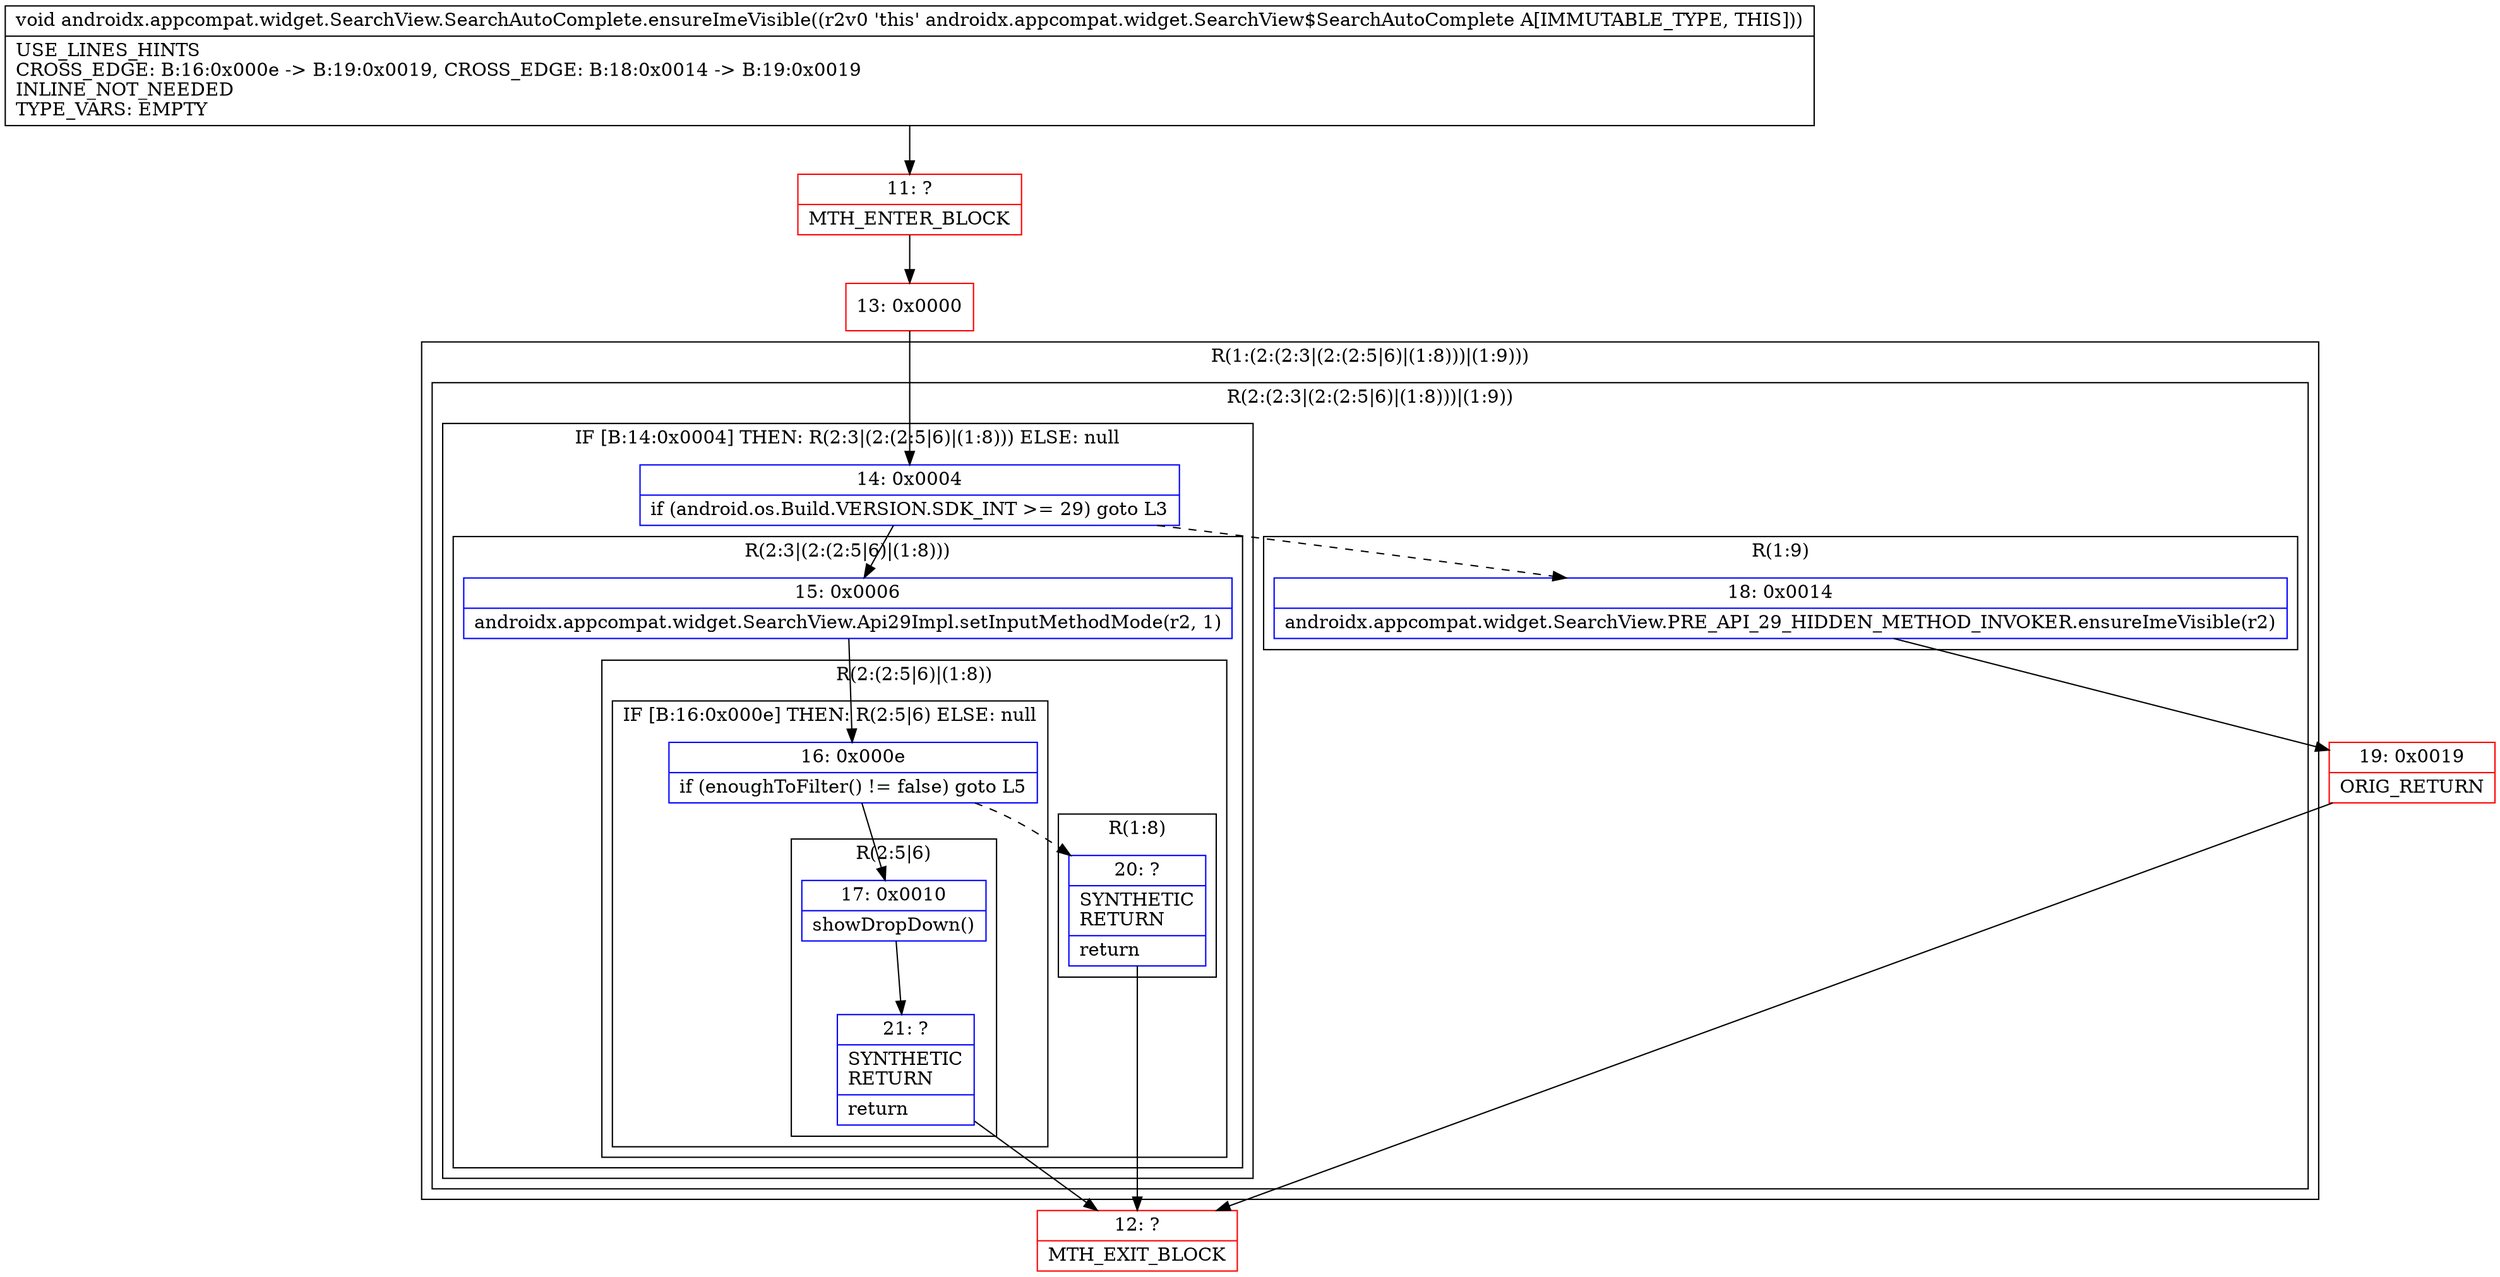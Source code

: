 digraph "CFG forandroidx.appcompat.widget.SearchView.SearchAutoComplete.ensureImeVisible()V" {
subgraph cluster_Region_2046759852 {
label = "R(1:(2:(2:3|(2:(2:5|6)|(1:8)))|(1:9)))";
node [shape=record,color=blue];
subgraph cluster_Region_61259747 {
label = "R(2:(2:3|(2:(2:5|6)|(1:8)))|(1:9))";
node [shape=record,color=blue];
subgraph cluster_IfRegion_1794094784 {
label = "IF [B:14:0x0004] THEN: R(2:3|(2:(2:5|6)|(1:8))) ELSE: null";
node [shape=record,color=blue];
Node_14 [shape=record,label="{14\:\ 0x0004|if (android.os.Build.VERSION.SDK_INT \>= 29) goto L3\l}"];
subgraph cluster_Region_765322959 {
label = "R(2:3|(2:(2:5|6)|(1:8)))";
node [shape=record,color=blue];
Node_15 [shape=record,label="{15\:\ 0x0006|androidx.appcompat.widget.SearchView.Api29Impl.setInputMethodMode(r2, 1)\l}"];
subgraph cluster_Region_754905763 {
label = "R(2:(2:5|6)|(1:8))";
node [shape=record,color=blue];
subgraph cluster_IfRegion_445712760 {
label = "IF [B:16:0x000e] THEN: R(2:5|6) ELSE: null";
node [shape=record,color=blue];
Node_16 [shape=record,label="{16\:\ 0x000e|if (enoughToFilter() != false) goto L5\l}"];
subgraph cluster_Region_224388444 {
label = "R(2:5|6)";
node [shape=record,color=blue];
Node_17 [shape=record,label="{17\:\ 0x0010|showDropDown()\l}"];
Node_21 [shape=record,label="{21\:\ ?|SYNTHETIC\lRETURN\l|return\l}"];
}
}
subgraph cluster_Region_1328988582 {
label = "R(1:8)";
node [shape=record,color=blue];
Node_20 [shape=record,label="{20\:\ ?|SYNTHETIC\lRETURN\l|return\l}"];
}
}
}
}
subgraph cluster_Region_344344841 {
label = "R(1:9)";
node [shape=record,color=blue];
Node_18 [shape=record,label="{18\:\ 0x0014|androidx.appcompat.widget.SearchView.PRE_API_29_HIDDEN_METHOD_INVOKER.ensureImeVisible(r2)\l}"];
}
}
}
Node_11 [shape=record,color=red,label="{11\:\ ?|MTH_ENTER_BLOCK\l}"];
Node_13 [shape=record,color=red,label="{13\:\ 0x0000}"];
Node_12 [shape=record,color=red,label="{12\:\ ?|MTH_EXIT_BLOCK\l}"];
Node_19 [shape=record,color=red,label="{19\:\ 0x0019|ORIG_RETURN\l}"];
MethodNode[shape=record,label="{void androidx.appcompat.widget.SearchView.SearchAutoComplete.ensureImeVisible((r2v0 'this' androidx.appcompat.widget.SearchView$SearchAutoComplete A[IMMUTABLE_TYPE, THIS]))  | USE_LINES_HINTS\lCROSS_EDGE: B:16:0x000e \-\> B:19:0x0019, CROSS_EDGE: B:18:0x0014 \-\> B:19:0x0019\lINLINE_NOT_NEEDED\lTYPE_VARS: EMPTY\l}"];
MethodNode -> Node_11;Node_14 -> Node_15;
Node_14 -> Node_18[style=dashed];
Node_15 -> Node_16;
Node_16 -> Node_17;
Node_16 -> Node_20[style=dashed];
Node_17 -> Node_21;
Node_21 -> Node_12;
Node_20 -> Node_12;
Node_18 -> Node_19;
Node_11 -> Node_13;
Node_13 -> Node_14;
Node_19 -> Node_12;
}

